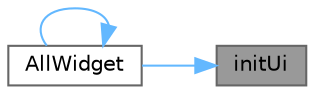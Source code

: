 digraph "initUi"
{
 // LATEX_PDF_SIZE
  bgcolor="transparent";
  edge [fontname=Helvetica,fontsize=10,labelfontname=Helvetica,labelfontsize=10];
  node [fontname=Helvetica,fontsize=10,shape=box,height=0.2,width=0.4];
  rankdir="RL";
  Node1 [id="Node000001",label="initUi",height=0.2,width=0.4,color="gray40", fillcolor="grey60", style="filled", fontcolor="black",tooltip="初始化界面"];
  Node1 -> Node2 [id="edge1_Node000001_Node000002",dir="back",color="steelblue1",style="solid",tooltip=" "];
  Node2 [id="Node000002",label="AllWidget",height=0.2,width=0.4,color="grey40", fillcolor="white", style="filled",URL="$class_all_widget.html#acb058fa2814dea86be85aaa718c7e7f4",tooltip="构造函数，初始化全部音乐界面"];
  Node2 -> Node2 [id="edge2_Node000002_Node000002",dir="back",color="steelblue1",style="solid",tooltip=" "];
}
